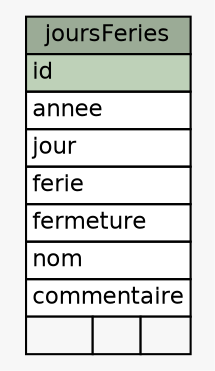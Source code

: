 // dot 2.26.3 on Linux 3.2.0-4-amd64
// SchemaSpy rev 590
digraph "joursFeries" {
  graph [
    rankdir="RL"
    bgcolor="#f7f7f7"
    nodesep="0.18"
    ranksep="0.46"
    fontname="Helvetica"
    fontsize="11"
  ];
  node [
    fontname="Helvetica"
    fontsize="11"
    shape="plaintext"
  ];
  edge [
    arrowsize="0.8"
  ];
  "joursFeries" [
    label=<
    <TABLE BORDER="0" CELLBORDER="1" CELLSPACING="0" BGCOLOR="#ffffff">
      <TR><TD COLSPAN="3" BGCOLOR="#9bab96" ALIGN="CENTER">joursFeries</TD></TR>
      <TR><TD PORT="id" COLSPAN="3" BGCOLOR="#bed1b8" ALIGN="LEFT">id</TD></TR>
      <TR><TD PORT="annee" COLSPAN="3" ALIGN="LEFT">annee</TD></TR>
      <TR><TD PORT="jour" COLSPAN="3" ALIGN="LEFT">jour</TD></TR>
      <TR><TD PORT="ferie" COLSPAN="3" ALIGN="LEFT">ferie</TD></TR>
      <TR><TD PORT="fermeture" COLSPAN="3" ALIGN="LEFT">fermeture</TD></TR>
      <TR><TD PORT="nom" COLSPAN="3" ALIGN="LEFT">nom</TD></TR>
      <TR><TD PORT="commentaire" COLSPAN="3" ALIGN="LEFT">commentaire</TD></TR>
      <TR><TD ALIGN="LEFT" BGCOLOR="#f7f7f7">  </TD><TD ALIGN="RIGHT" BGCOLOR="#f7f7f7">  </TD><TD ALIGN="RIGHT" BGCOLOR="#f7f7f7">  </TD></TR>
    </TABLE>>
    URL="tables/joursFeries.html"
    tooltip="joursFeries"
  ];
}
